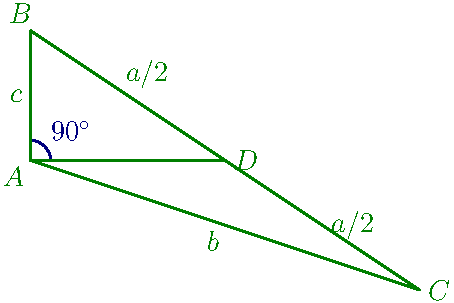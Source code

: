 settings.outformat = "png";
defaultpen(fontsize(14pt));
import geometry;

size(8cm);

triangle t = triangleAbc(90,2,3,angle=0,(0,0));
triangle t1 = triangle(t.VA, t.VB, t.VC);
markangle("$90^\circ$", radius=10,t1.B,t1.A,t1.C, bp+0.5*blue);
show(LA="$A$", LB="$$", LC="$B$", La="$a/2$", Lb="$c$", Lc="$$", t1, bp+0.5*green);
point B = relpoint(line(t1.VC, t1.VB), 2);
draw(point(t1.VC)-- B, bp+0.5*green);
label("$C$", B, bp+0.5*green, align=E);
label("$D$", point(t1.VB), bp+0.5*green, align=E);
draw(point(t1.VA) -- B, bp+0.5*green);
label("$a/2$", midpoint(segment(t1.VB, B)), bp+0.5*green, align=E);
label("$b$", midpoint(segment(t1.VA, B)), bp+0.5*green, align=SW);
